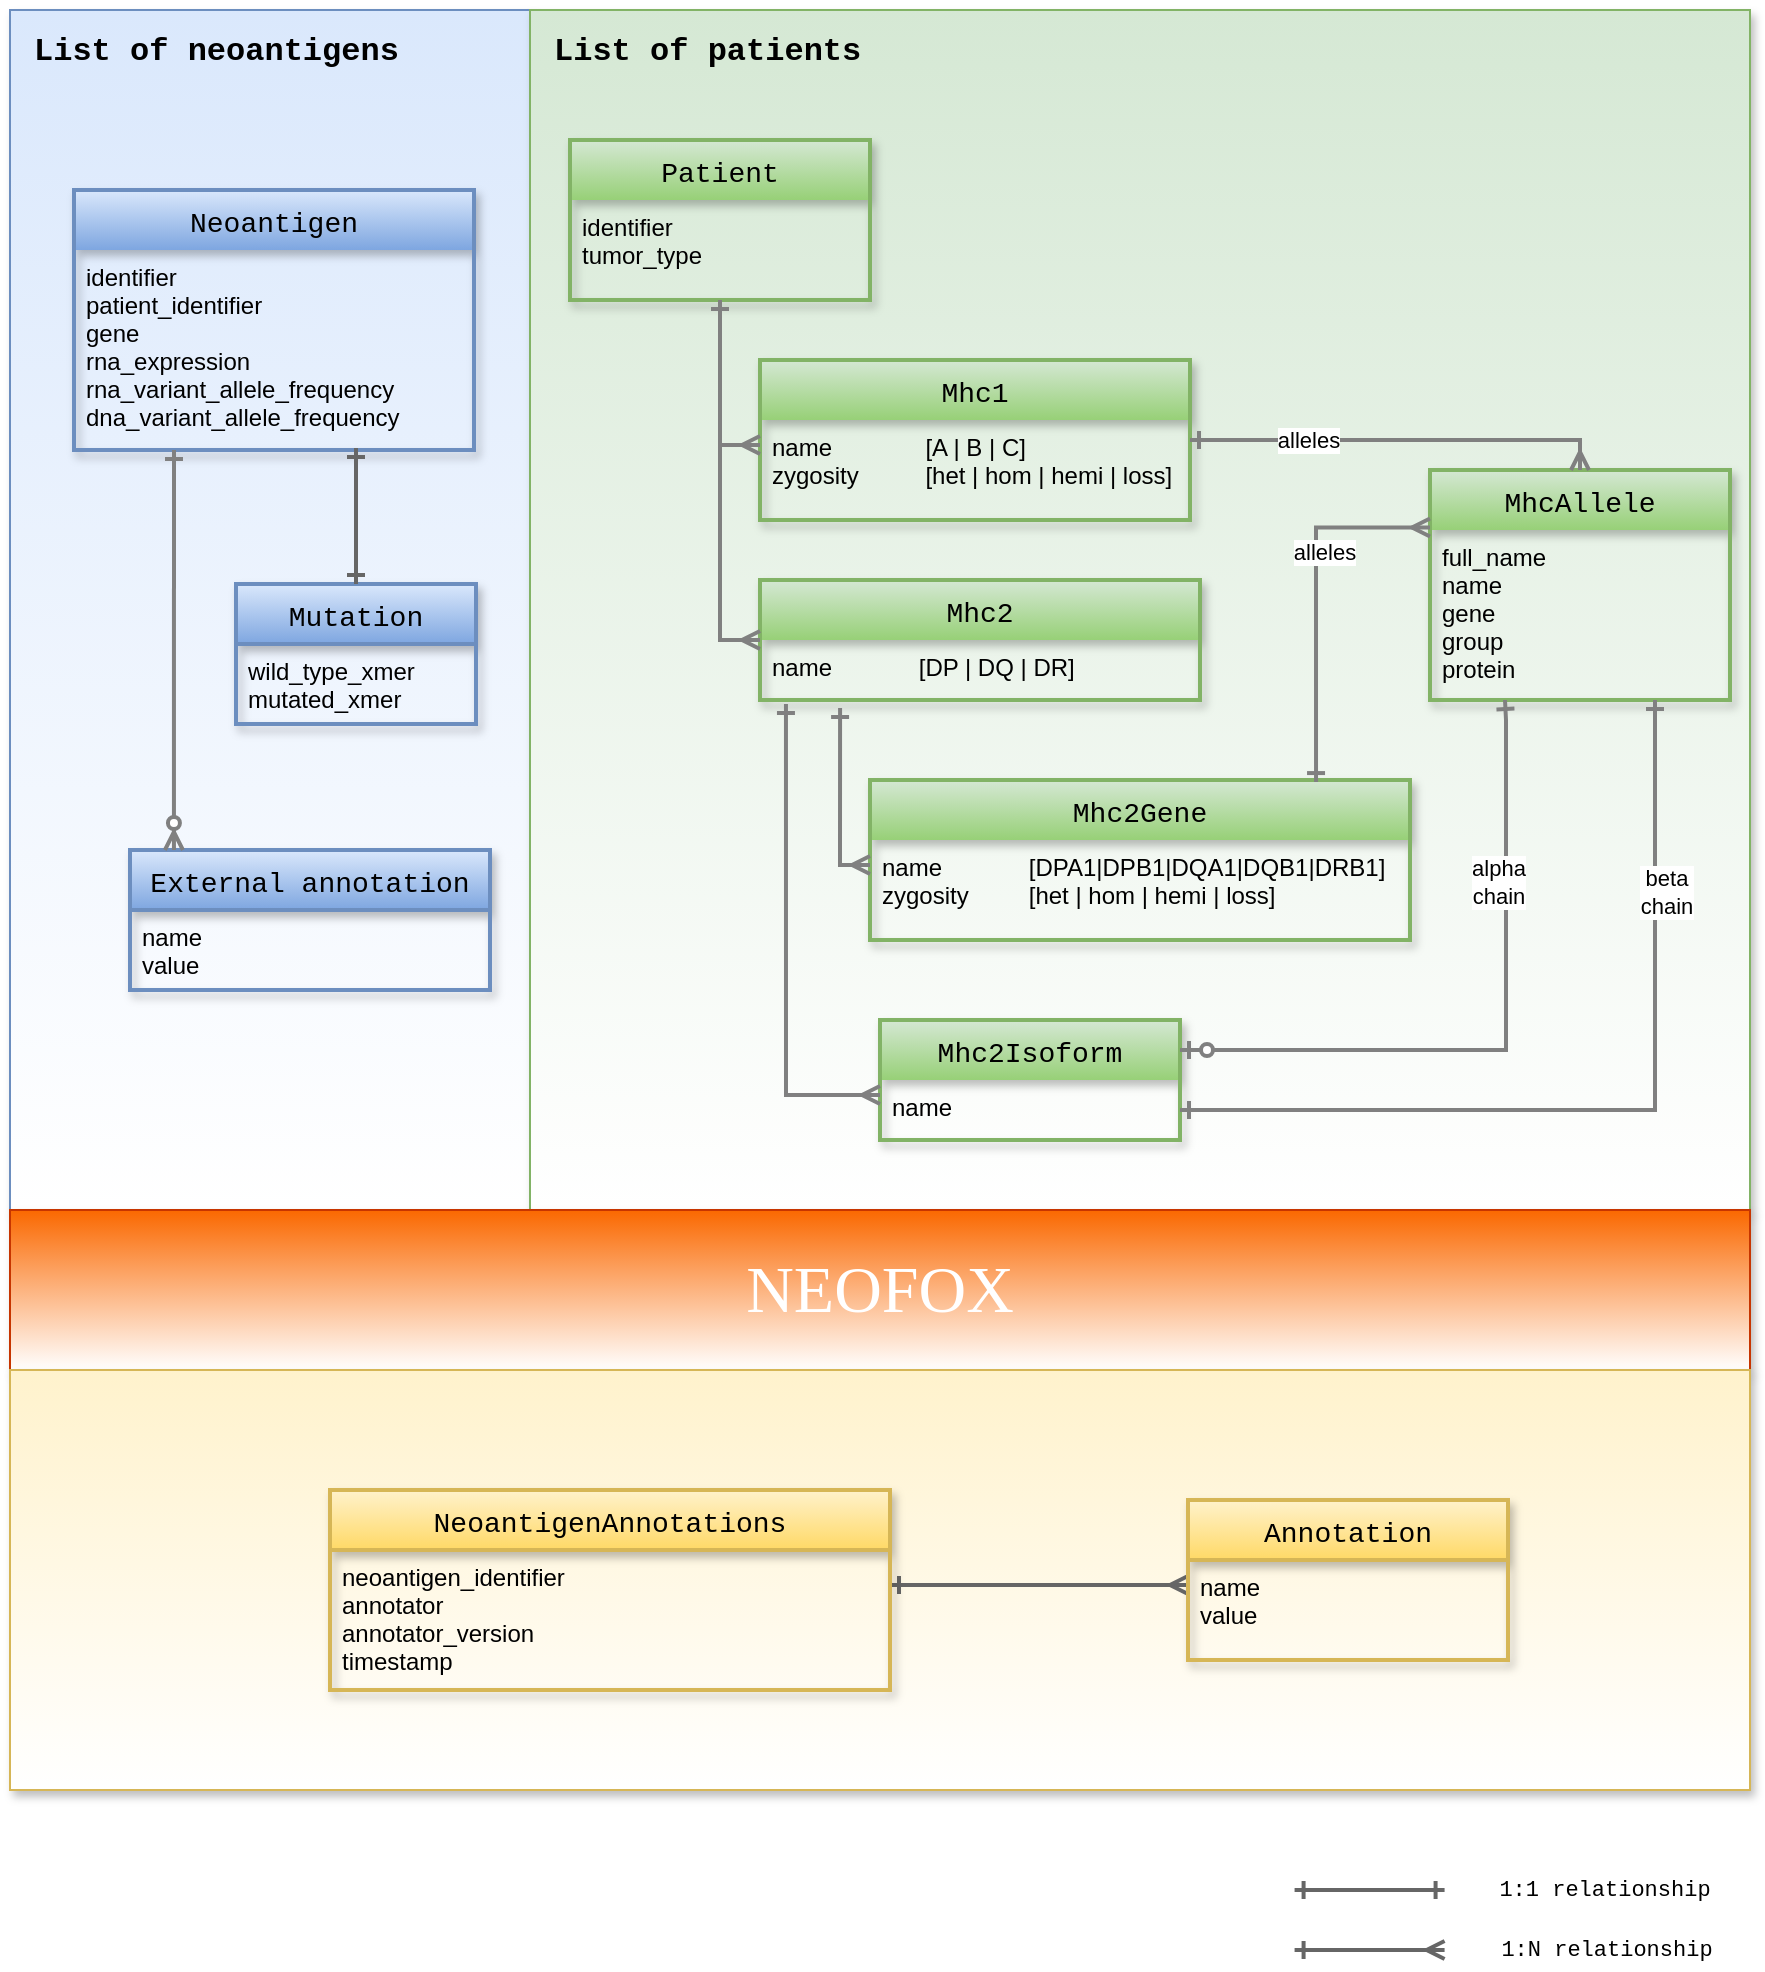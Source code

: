 <mxfile version="14.6.3" type="device"><diagram id="t43y8l8tPbXxPeGLrGI9" name="Page-1"><mxGraphModel dx="1422" dy="1643" grid="1" gridSize="10" guides="1" tooltips="1" connect="1" arrows="1" fold="1" page="1" pageScale="1" pageWidth="1100" pageHeight="850" math="0" shadow="0"><root><mxCell id="0"/><mxCell id="1" parent="0"/><mxCell id="DhTJV-Wup9wx0BenUxYA-10" value="" style="group" parent="1" vertex="1" connectable="0"><mxGeometry x="50" y="-490" width="260" height="600" as="geometry"/></mxCell><mxCell id="DhTJV-Wup9wx0BenUxYA-1" value="" style="rounded=0;whiteSpace=wrap;html=1;fillColor=#dae8fc;strokeColor=#6c8ebf;shadow=1;gradientColor=#ffffff;" parent="DhTJV-Wup9wx0BenUxYA-10" vertex="1"><mxGeometry width="260" height="600" as="geometry"/></mxCell><mxCell id="eIgulWJ38AAmfQbB_fUl-1" value="Neoantigen" style="swimlane;childLayout=stackLayout;horizontal=1;startSize=30;horizontalStack=0;rounded=0;fontSize=14;fontStyle=0;strokeWidth=2;resizeParent=0;resizeLast=1;shadow=1;dashed=0;align=center;fontFamily=Courier New;gradientColor=#7ea6e0;fillColor=#dae8fc;strokeColor=#6c8ebf;swimlaneLine=0;sketch=0;glass=0;" parent="DhTJV-Wup9wx0BenUxYA-10" vertex="1"><mxGeometry x="32" y="90" width="200" height="130" as="geometry"/></mxCell><mxCell id="eIgulWJ38AAmfQbB_fUl-2" value="identifier&#xA;patient_identifier&#xA;gene&#xA;rna_expression&#xA;rna_variant_allele_frequency&#xA;dna_variant_allele_frequency&#xA;" style="align=left;strokeColor=none;fillColor=none;spacingLeft=4;fontSize=12;verticalAlign=top;resizable=0;rotatable=0;part=1;" parent="eIgulWJ38AAmfQbB_fUl-1" vertex="1"><mxGeometry y="30" width="200" height="100" as="geometry"/></mxCell><mxCell id="eIgulWJ38AAmfQbB_fUl-5" value="Mutation" style="swimlane;childLayout=stackLayout;horizontal=1;startSize=30;horizontalStack=0;rounded=0;fontSize=14;fontStyle=0;strokeWidth=2;resizeParent=0;resizeLast=1;shadow=1;dashed=0;align=center;fontFamily=Courier New;gradientColor=#7ea6e0;fillColor=#dae8fc;strokeColor=#6c8ebf;sketch=0;" parent="DhTJV-Wup9wx0BenUxYA-10" vertex="1"><mxGeometry x="113" y="287" width="120" height="70" as="geometry"/></mxCell><mxCell id="eIgulWJ38AAmfQbB_fUl-6" value="wild_type_xmer&#xA;mutated_xmer" style="align=left;strokeColor=none;fillColor=none;spacingLeft=4;fontSize=12;verticalAlign=top;resizable=0;rotatable=0;part=1;" parent="eIgulWJ38AAmfQbB_fUl-5" vertex="1"><mxGeometry y="30" width="120" height="40" as="geometry"/></mxCell><mxCell id="eIgulWJ38AAmfQbB_fUl-10" style="edgeStyle=orthogonalEdgeStyle;rounded=0;orthogonalLoop=1;jettySize=auto;html=1;entryX=0.5;entryY=0;entryDx=0;entryDy=0;fontFamily=Courier New;exitX=0.705;exitY=0.99;exitDx=0;exitDy=0;strokeWidth=2;endArrow=ERone;endFill=0;startArrow=ERone;startFill=0;gradientColor=#b3b3b3;fillColor=#f5f5f5;strokeColor=#666666;exitPerimeter=0;" parent="DhTJV-Wup9wx0BenUxYA-10" source="eIgulWJ38AAmfQbB_fUl-2" target="eIgulWJ38AAmfQbB_fUl-5" edge="1"><mxGeometry relative="1" as="geometry"><Array as="points"><mxPoint x="173" y="260"/><mxPoint x="173" y="260"/></Array></mxGeometry></mxCell><mxCell id="DhTJV-Wup9wx0BenUxYA-4" value="&lt;font face=&quot;Courier New&quot;&gt;List of neoantigens&lt;/font&gt;" style="text;html=1;strokeColor=none;fillColor=none;align=left;verticalAlign=middle;whiteSpace=wrap;rounded=0;fontStyle=1;fontSize=16;" parent="DhTJV-Wup9wx0BenUxYA-10" vertex="1"><mxGeometry x="10" y="10" width="200" height="20" as="geometry"/></mxCell><mxCell id="DhTJV-Wup9wx0BenUxYA-6" value="External annotation" style="swimlane;childLayout=stackLayout;horizontal=1;startSize=30;horizontalStack=0;rounded=0;fontSize=14;fontStyle=0;strokeWidth=2;resizeParent=0;resizeLast=1;shadow=1;dashed=0;align=center;fontFamily=Courier New;gradientColor=#7ea6e0;fillColor=#dae8fc;strokeColor=#6c8ebf;sketch=0;" parent="DhTJV-Wup9wx0BenUxYA-10" vertex="1"><mxGeometry x="60" y="420" width="180" height="70" as="geometry"/></mxCell><mxCell id="DhTJV-Wup9wx0BenUxYA-7" value="name&#xA;value&#xA;" style="align=left;strokeColor=none;fillColor=none;spacingLeft=4;fontSize=12;verticalAlign=top;resizable=0;rotatable=0;part=1;" parent="DhTJV-Wup9wx0BenUxYA-6" vertex="1"><mxGeometry y="30" width="180" height="40" as="geometry"/></mxCell><mxCell id="DhTJV-Wup9wx0BenUxYA-9" style="edgeStyle=orthogonalEdgeStyle;rounded=0;orthogonalLoop=1;jettySize=auto;html=1;exitX=0.25;exitY=1;exitDx=0;exitDy=0;entryX=0.122;entryY=0;entryDx=0;entryDy=0;entryPerimeter=0;startArrow=ERone;startFill=0;endArrow=ERzeroToMany;endFill=1;strokeColor=#808080;strokeWidth=2;fontSize=16;" parent="DhTJV-Wup9wx0BenUxYA-10" source="eIgulWJ38AAmfQbB_fUl-1" target="DhTJV-Wup9wx0BenUxYA-6" edge="1"><mxGeometry relative="1" as="geometry"/></mxCell><mxCell id="DhTJV-Wup9wx0BenUxYA-2" value="&lt;div align=&quot;left&quot;&gt;&lt;br&gt;&lt;/div&gt;" style="rounded=0;whiteSpace=wrap;html=1;fillColor=#d5e8d4;strokeColor=#82b366;align=left;shadow=1;gradientColor=#ffffff;" parent="1" vertex="1"><mxGeometry x="310" y="-490" width="610" height="600" as="geometry"/></mxCell><mxCell id="xuHJG-Xtsk0USED9lbjn-28" value="&lt;div style=&quot;font-size: 33px&quot; align=&quot;center&quot;&gt;&lt;font style=&quot;font-size: 33px&quot; face=&quot;Comic Sans MS&quot;&gt;NEOFOX&lt;/font&gt;&lt;/div&gt;" style="whiteSpace=wrap;html=1;shadow=1;glass=0;sketch=0;fillColor=#fa6800;align=center;fontSize=35;fontFamily=Comic Sans MS;strokeColor=#C73500;fontColor=#ffffff;gradientColor=#ffffff;" parent="1" vertex="1"><mxGeometry x="50" y="110" width="870" height="80" as="geometry"/></mxCell><mxCell id="DhTJV-Wup9wx0BenUxYA-5" value="" style="rounded=0;whiteSpace=wrap;html=1;fontSize=16;align=left;fillColor=#fff2cc;strokeColor=#d6b656;shadow=1;gradientColor=#ffffff;" parent="1" vertex="1"><mxGeometry x="50" y="190" width="870" height="210" as="geometry"/></mxCell><mxCell id="eIgulWJ38AAmfQbB_fUl-18" style="edgeStyle=orthogonalEdgeStyle;rounded=0;orthogonalLoop=1;jettySize=auto;html=1;entryX=0;entryY=0.25;entryDx=0;entryDy=0;endArrow=ERmany;endFill=0;strokeWidth=2;fontFamily=Courier New;fillColor=#f5f5f5;strokeColor=#666666;gradientColor=#b3b3b3;startArrow=ERone;startFill=0;exitX=1;exitY=0.25;exitDx=0;exitDy=0;" parent="1" source="eIgulWJ38AAmfQbB_fUl-13" target="eIgulWJ38AAmfQbB_fUl-17" edge="1"><mxGeometry relative="1" as="geometry"/></mxCell><mxCell id="eIgulWJ38AAmfQbB_fUl-19" value="1:1 relationship" style="endArrow=ERone;html=1;strokeWidth=2;fontFamily=Courier New;endFill=0;startArrow=ERone;startFill=0;gradientColor=#b3b3b3;fillColor=#f5f5f5;strokeColor=#666666;" parent="1" edge="1"><mxGeometry x="1" y="80" width="50" height="50" relative="1" as="geometry"><mxPoint x="692.29" y="450" as="sourcePoint"/><mxPoint x="767.29" y="450" as="targetPoint"/><mxPoint x="80" y="80" as="offset"/></mxGeometry></mxCell><mxCell id="eIgulWJ38AAmfQbB_fUl-20" value="" style="endArrow=ERmany;html=1;strokeWidth=2;fontFamily=Courier New;endFill=0;startArrow=ERone;startFill=0;gradientColor=#b3b3b3;fillColor=#f5f5f5;strokeColor=#666666;" parent="1" edge="1"><mxGeometry width="50" height="50" relative="1" as="geometry"><mxPoint x="692.29" y="480" as="sourcePoint"/><mxPoint x="767.29" y="480" as="targetPoint"/></mxGeometry></mxCell><mxCell id="eIgulWJ38AAmfQbB_fUl-22" value="1:N relationship" style="edgeLabel;html=1;align=center;verticalAlign=middle;resizable=0;points=[];fontFamily=Courier New;" parent="eIgulWJ38AAmfQbB_fUl-20" vertex="1" connectable="0"><mxGeometry x="0.307" relative="1" as="geometry"><mxPoint x="106" as="offset"/></mxGeometry></mxCell><mxCell id="xuHJG-Xtsk0USED9lbjn-26" value="" style="shape=image;html=1;verticalAlign=top;verticalLabelPosition=bottom;labelBackgroundColor=#ffffff;imageAspect=0;aspect=fixed;image=https://cdn1.iconfinder.com/data/icons/office-222/91/General_Office_57-128.png;rounded=0;shadow=1;glass=0;sketch=1;fillColor=#7EA6E0;" parent="1" vertex="1"><mxGeometry x="828" y="118" width="64" height="64" as="geometry"/></mxCell><mxCell id="eIgulWJ38AAmfQbB_fUl-12" value="NeoantigenAnnotations" style="swimlane;childLayout=stackLayout;horizontal=1;startSize=30;horizontalStack=0;rounded=0;fontSize=14;fontStyle=0;strokeWidth=2;resizeParent=0;resizeLast=1;shadow=1;dashed=0;align=center;fontFamily=Courier New;gradientColor=#ffd966;fillColor=#fff2cc;strokeColor=#d6b656;sketch=0;" parent="1" vertex="1"><mxGeometry x="210" y="250" width="280" height="100" as="geometry"/></mxCell><mxCell id="eIgulWJ38AAmfQbB_fUl-13" value="neoantigen_identifier&#xA;annotator&#xA;annotator_version&#xA;timestamp&#xA;" style="align=left;strokeColor=none;fillColor=none;spacingLeft=4;fontSize=12;verticalAlign=top;resizable=0;rotatable=0;part=1;" parent="eIgulWJ38AAmfQbB_fUl-12" vertex="1"><mxGeometry y="30" width="280" height="70" as="geometry"/></mxCell><mxCell id="eIgulWJ38AAmfQbB_fUl-16" value="Annotation" style="swimlane;childLayout=stackLayout;horizontal=1;startSize=30;horizontalStack=0;rounded=0;fontSize=14;fontStyle=0;strokeWidth=2;resizeParent=0;resizeLast=1;shadow=1;dashed=0;align=center;fontFamily=Courier New;gradientColor=#ffd966;fillColor=#fff2cc;strokeColor=#d6b656;sketch=0;" parent="1" vertex="1"><mxGeometry x="639" y="255" width="160" height="80" as="geometry"/></mxCell><mxCell id="eIgulWJ38AAmfQbB_fUl-17" value="name&#xA;value&#xA;" style="align=left;strokeColor=none;fillColor=none;spacingLeft=4;fontSize=12;verticalAlign=top;resizable=0;rotatable=0;part=1;" parent="eIgulWJ38AAmfQbB_fUl-16" vertex="1"><mxGeometry y="30" width="160" height="50" as="geometry"/></mxCell><mxCell id="eIgulWJ38AAmfQbB_fUl-7" value="Patient" style="swimlane;childLayout=stackLayout;horizontal=1;startSize=30;horizontalStack=0;rounded=0;fontSize=14;fontStyle=0;strokeWidth=2;resizeParent=0;resizeLast=1;shadow=1;dashed=0;align=center;fontFamily=Courier New;gradientColor=#97d077;fillColor=#d5e8d4;strokeColor=#82b366;sketch=0;swimlaneLine=0;glass=0;" parent="1" vertex="1"><mxGeometry x="330" y="-425" width="150" height="80" as="geometry"/></mxCell><mxCell id="eIgulWJ38AAmfQbB_fUl-8" value="identifier&#xA;tumor_type&#xA;" style="align=left;strokeColor=none;fillColor=none;spacingLeft=4;fontSize=12;verticalAlign=top;resizable=0;rotatable=0;part=1;" parent="eIgulWJ38AAmfQbB_fUl-7" vertex="1"><mxGeometry y="30" width="150" height="50" as="geometry"/></mxCell><mxCell id="xuHJG-Xtsk0USED9lbjn-2" value="Mhc1" style="swimlane;childLayout=stackLayout;horizontal=1;startSize=30;horizontalStack=0;rounded=0;fontSize=14;fontStyle=0;strokeWidth=2;resizeParent=0;resizeLast=1;shadow=1;dashed=0;align=center;fontFamily=Courier New;gradientColor=#97d077;fillColor=#d5e8d4;strokeColor=#82b366;sketch=0;swimlaneLine=0;glass=0;" parent="1" vertex="1"><mxGeometry x="425" y="-315" width="215" height="80" as="geometry"/></mxCell><mxCell id="xuHJG-Xtsk0USED9lbjn-3" value="name              [A | B | C]&#xA;zygosity          [het | hom | hemi | loss]" style="align=left;strokeColor=none;fillColor=none;spacingLeft=4;fontSize=12;verticalAlign=top;resizable=0;rotatable=0;part=1;" parent="xuHJG-Xtsk0USED9lbjn-2" vertex="1"><mxGeometry y="30" width="215" height="50" as="geometry"/></mxCell><mxCell id="xuHJG-Xtsk0USED9lbjn-8" value="Mhc2" style="swimlane;childLayout=stackLayout;horizontal=1;startSize=30;horizontalStack=0;rounded=0;fontSize=14;fontStyle=0;strokeWidth=2;resizeParent=0;resizeLast=1;shadow=1;dashed=0;align=center;fontFamily=Courier New;gradientColor=#97d077;fillColor=#d5e8d4;strokeColor=#82b366;sketch=0;swimlaneLine=0;glass=0;" parent="1" vertex="1"><mxGeometry x="425" y="-205" width="220" height="60" as="geometry"/></mxCell><mxCell id="xuHJG-Xtsk0USED9lbjn-9" value="name             [DP | DQ | DR]" style="align=left;strokeColor=none;fillColor=none;spacingLeft=4;fontSize=12;verticalAlign=top;resizable=0;rotatable=0;part=1;" parent="xuHJG-Xtsk0USED9lbjn-8" vertex="1"><mxGeometry y="30" width="220" height="30" as="geometry"/></mxCell><mxCell id="xuHJG-Xtsk0USED9lbjn-10" value="Mhc2Gene" style="swimlane;childLayout=stackLayout;horizontal=1;startSize=30;horizontalStack=0;rounded=0;fontSize=14;fontStyle=0;strokeWidth=2;resizeParent=0;resizeLast=1;shadow=1;dashed=0;align=center;fontFamily=Courier New;gradientColor=#97d077;fillColor=#d5e8d4;strokeColor=#82b366;sketch=0;swimlaneLine=0;glass=0;" parent="1" vertex="1"><mxGeometry x="480" y="-105" width="270" height="80" as="geometry"/></mxCell><mxCell id="xuHJG-Xtsk0USED9lbjn-11" value="name             [DPA1|DPB1|DQA1|DQB1|DRB1]&#xA;zygosity         [het | hom | hemi | loss]&#xA;" style="align=left;strokeColor=none;fillColor=none;spacingLeft=4;fontSize=12;verticalAlign=top;resizable=0;rotatable=0;part=1;" parent="xuHJG-Xtsk0USED9lbjn-10" vertex="1"><mxGeometry y="30" width="270" height="50" as="geometry"/></mxCell><mxCell id="xuHJG-Xtsk0USED9lbjn-14" value="Mhc2Isoform" style="swimlane;childLayout=stackLayout;horizontal=1;startSize=30;horizontalStack=0;rounded=0;fontSize=14;fontStyle=0;strokeWidth=2;resizeParent=0;resizeLast=1;shadow=1;dashed=0;align=center;fontFamily=Courier New;gradientColor=#97d077;fillColor=#d5e8d4;strokeColor=#82b366;sketch=0;swimlaneLine=0;glass=0;" parent="1" vertex="1"><mxGeometry x="485" y="15" width="150" height="60" as="geometry"/></mxCell><mxCell id="xuHJG-Xtsk0USED9lbjn-15" value="name&#xA;" style="align=left;strokeColor=none;fillColor=none;spacingLeft=4;fontSize=12;verticalAlign=top;resizable=0;rotatable=0;part=1;" parent="xuHJG-Xtsk0USED9lbjn-14" vertex="1"><mxGeometry y="30" width="150" height="30" as="geometry"/></mxCell><mxCell id="xuHJG-Xtsk0USED9lbjn-4" value="MhcAllele" style="swimlane;childLayout=stackLayout;horizontal=1;startSize=30;horizontalStack=0;rounded=0;fontSize=14;fontStyle=0;strokeWidth=2;resizeParent=0;resizeLast=1;shadow=1;dashed=0;align=center;fontFamily=Courier New;gradientColor=#97d077;fillColor=#d5e8d4;strokeColor=#82b366;sketch=0;swimlaneLine=0;glass=0;" parent="1" vertex="1"><mxGeometry x="760" y="-260" width="150" height="115" as="geometry"/></mxCell><mxCell id="xuHJG-Xtsk0USED9lbjn-5" value="full_name&#xA;name&#xA;gene&#xA;group&#xA;protein&#xA;" style="align=left;strokeColor=none;fillColor=none;spacingLeft=4;fontSize=12;verticalAlign=top;resizable=0;rotatable=0;part=1;" parent="xuHJG-Xtsk0USED9lbjn-4" vertex="1"><mxGeometry y="30" width="150" height="85" as="geometry"/></mxCell><mxCell id="xuHJG-Xtsk0USED9lbjn-7" style="edgeStyle=orthogonalEdgeStyle;rounded=0;orthogonalLoop=1;jettySize=auto;html=1;entryX=0;entryY=0.25;entryDx=0;entryDy=0;startArrow=ERone;startFill=0;endArrow=ERmany;endFill=0;strokeWidth=2;strokeColor=#808080;" parent="1" source="eIgulWJ38AAmfQbB_fUl-8" target="xuHJG-Xtsk0USED9lbjn-3" edge="1"><mxGeometry relative="1" as="geometry"/></mxCell><mxCell id="xuHJG-Xtsk0USED9lbjn-23" style="edgeStyle=orthogonalEdgeStyle;rounded=0;orthogonalLoop=1;jettySize=auto;html=1;entryX=0;entryY=0.5;entryDx=0;entryDy=0;startArrow=ERone;startFill=0;endArrow=ERmany;endFill=0;strokeColor=#808080;strokeWidth=2;" parent="1" source="eIgulWJ38AAmfQbB_fUl-8" target="xuHJG-Xtsk0USED9lbjn-8" edge="1"><mxGeometry relative="1" as="geometry"><Array as="points"><mxPoint x="405" y="-175"/></Array></mxGeometry></mxCell><mxCell id="xuHJG-Xtsk0USED9lbjn-6" style="edgeStyle=orthogonalEdgeStyle;rounded=0;orthogonalLoop=1;jettySize=auto;html=1;entryX=0.5;entryY=0;entryDx=0;entryDy=0;endArrow=ERmany;endFill=0;startArrow=ERone;startFill=0;strokeWidth=2;strokeColor=#808080;exitX=1;exitY=0.2;exitDx=0;exitDy=0;exitPerimeter=0;" parent="1" source="xuHJG-Xtsk0USED9lbjn-3" target="xuHJG-Xtsk0USED9lbjn-4" edge="1"><mxGeometry relative="1" as="geometry"><mxPoint x="412" y="-170" as="sourcePoint"/><Array as="points"><mxPoint x="835" y="-275"/></Array></mxGeometry></mxCell><mxCell id="xuHJG-Xtsk0USED9lbjn-18" value="alleles" style="edgeLabel;html=1;align=center;verticalAlign=middle;resizable=0;points=[];" parent="xuHJG-Xtsk0USED9lbjn-6" vertex="1" connectable="0"><mxGeometry x="-0.106" y="-2" relative="1" as="geometry"><mxPoint x="-35" y="-2" as="offset"/></mxGeometry></mxCell><mxCell id="xuHJG-Xtsk0USED9lbjn-13" style="edgeStyle=orthogonalEdgeStyle;rounded=0;orthogonalLoop=1;jettySize=auto;html=1;entryX=0;entryY=0.25;entryDx=0;entryDy=0;startArrow=ERone;startFill=0;endArrow=ERmany;endFill=0;strokeColor=#808080;strokeWidth=2;exitX=0.182;exitY=1.133;exitDx=0;exitDy=0;exitPerimeter=0;" parent="1" source="xuHJG-Xtsk0USED9lbjn-9" target="xuHJG-Xtsk0USED9lbjn-11" edge="1"><mxGeometry relative="1" as="geometry"><Array as="points"><mxPoint x="465" y="-62"/></Array></mxGeometry></mxCell><mxCell id="xuHJG-Xtsk0USED9lbjn-16" style="edgeStyle=orthogonalEdgeStyle;rounded=0;orthogonalLoop=1;jettySize=auto;html=1;entryX=0;entryY=0.25;entryDx=0;entryDy=0;startArrow=ERone;startFill=0;endArrow=ERmany;endFill=0;strokeColor=#808080;strokeWidth=2;exitX=0.059;exitY=1.067;exitDx=0;exitDy=0;exitPerimeter=0;" parent="1" source="xuHJG-Xtsk0USED9lbjn-9" target="xuHJG-Xtsk0USED9lbjn-15" edge="1"><mxGeometry relative="1" as="geometry"/></mxCell><mxCell id="xuHJG-Xtsk0USED9lbjn-12" style="edgeStyle=orthogonalEdgeStyle;rounded=0;orthogonalLoop=1;jettySize=auto;html=1;entryX=0;entryY=0.25;entryDx=0;entryDy=0;startArrow=ERone;startFill=0;endArrow=ERmany;endFill=0;strokeColor=#808080;strokeWidth=2;exitX=0.826;exitY=0.013;exitDx=0;exitDy=0;exitPerimeter=0;" parent="1" source="xuHJG-Xtsk0USED9lbjn-10" target="xuHJG-Xtsk0USED9lbjn-4" edge="1"><mxGeometry relative="1" as="geometry"/></mxCell><mxCell id="xuHJG-Xtsk0USED9lbjn-17" value="alleles" style="edgeLabel;html=1;align=center;verticalAlign=middle;resizable=0;points=[];" parent="xuHJG-Xtsk0USED9lbjn-12" vertex="1" connectable="0"><mxGeometry x="0.277" y="2" relative="1" as="geometry"><mxPoint x="6.04" y="2.5" as="offset"/></mxGeometry></mxCell><mxCell id="xuHJG-Xtsk0USED9lbjn-20" style="edgeStyle=orthogonalEdgeStyle;rounded=0;orthogonalLoop=1;jettySize=auto;html=1;startArrow=ERone;startFill=0;endArrow=ERone;endFill=0;strokeColor=#808080;strokeWidth=2;exitX=1;exitY=0.5;exitDx=0;exitDy=0;entryX=0.75;entryY=1;entryDx=0;entryDy=0;" parent="1" source="xuHJG-Xtsk0USED9lbjn-15" target="xuHJG-Xtsk0USED9lbjn-5" edge="1"><mxGeometry relative="1" as="geometry"><mxPoint x="612" y="90" as="targetPoint"/><Array as="points"><mxPoint x="873" y="60"/></Array></mxGeometry></mxCell><mxCell id="xuHJG-Xtsk0USED9lbjn-22" value="beta&lt;br&gt;chain" style="edgeLabel;html=1;align=center;verticalAlign=middle;resizable=0;points=[];" parent="xuHJG-Xtsk0USED9lbjn-20" vertex="1" connectable="0"><mxGeometry x="0.178" y="-1" relative="1" as="geometry"><mxPoint x="4" y="-86" as="offset"/></mxGeometry></mxCell><mxCell id="xuHJG-Xtsk0USED9lbjn-19" style="edgeStyle=orthogonalEdgeStyle;rounded=0;orthogonalLoop=1;jettySize=auto;html=1;entryX=0.25;entryY=1;entryDx=0;entryDy=0;startArrow=ERzeroToOne;startFill=1;endArrow=ERone;endFill=0;strokeColor=#808080;strokeWidth=2;exitX=1;exitY=0.25;exitDx=0;exitDy=0;" parent="1" source="xuHJG-Xtsk0USED9lbjn-14" target="xuHJG-Xtsk0USED9lbjn-5" edge="1"><mxGeometry relative="1" as="geometry"><Array as="points"><mxPoint x="798" y="30"/><mxPoint x="798" y="-135"/></Array></mxGeometry></mxCell><mxCell id="xuHJG-Xtsk0USED9lbjn-21" value="alpha&lt;br&gt;chain" style="edgeLabel;html=1;align=center;verticalAlign=middle;resizable=0;points=[];" parent="xuHJG-Xtsk0USED9lbjn-19" vertex="1" connectable="0"><mxGeometry x="0.182" y="4" relative="1" as="geometry"><mxPoint y="-47.5" as="offset"/></mxGeometry></mxCell><mxCell id="DhTJV-Wup9wx0BenUxYA-17" value="&lt;font face=&quot;Courier New&quot;&gt;List of patients&lt;/font&gt;" style="text;html=1;strokeColor=none;fillColor=none;align=left;verticalAlign=middle;whiteSpace=wrap;rounded=0;fontStyle=1;fontSize=16;" parent="1" vertex="1"><mxGeometry x="320" y="-480" width="200" height="20" as="geometry"/></mxCell></root></mxGraphModel></diagram></mxfile>